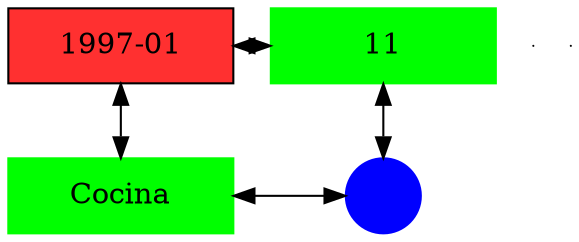 digraph G{
node[shape="box"];
nodeMt[ label = "1997-01", width = 1.5, style = filled, fillcolor = firebrick1, group = 1 ];
e0[ shape = point, width = 0 ];
e1[ shape = point, width = 0 ];
node0xc00040c8c0[label="11",color=green,style =filled,width = 1.5 group=11];
nodeMt->node0xc00040c8c0[dir="both"];
{rank=same;nodeMt;node0xc00040c8c0;}
node0xc00040c870[label="Cocina",color=green,style =filled width = 1.5 group=1];
node0xc0001c0980[label="",color=blue,style =filled, width = 0.5 group=11 shape=circle];
node0xc00040c870->node0xc0001c0980[dir="both"];
{rank=same;node0xc00040c870;node0xc0001c0980;}
node0xc00040c8c0->node0xc0001c0980[dir="both"];
nodeMt->node0xc00040c870[dir="both"];
}

